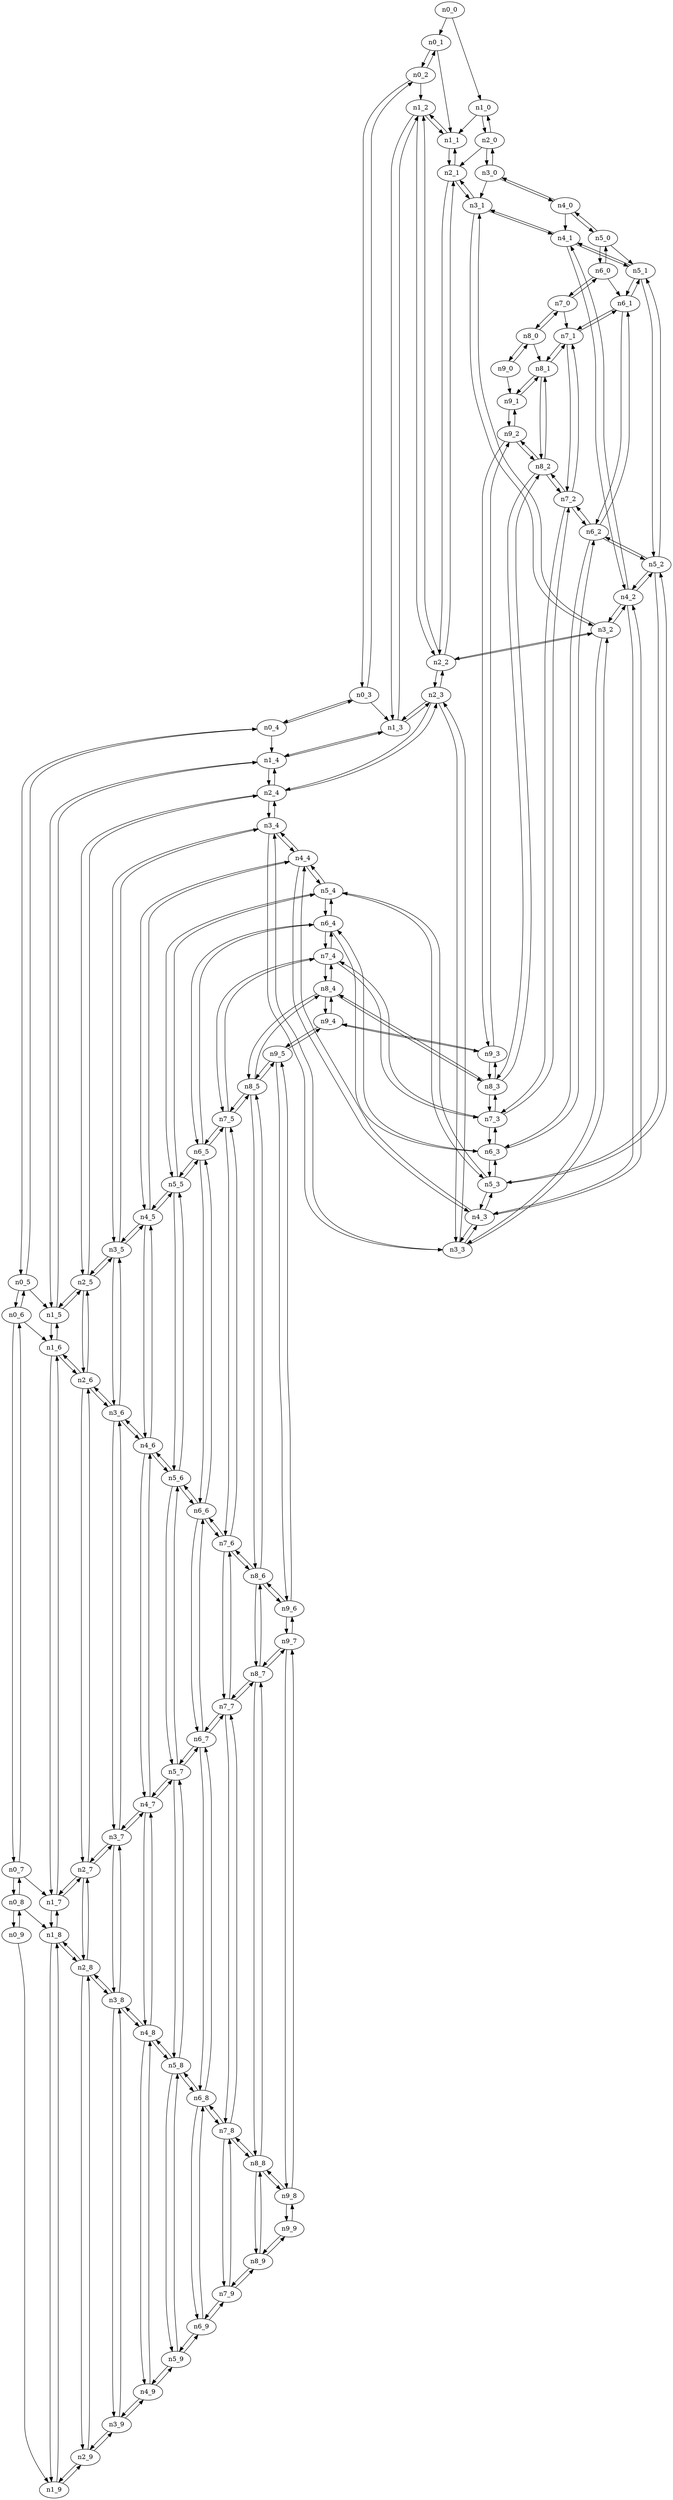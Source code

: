 digraph mapgraph {
n0_0[p="0,0"]
n0_1[p="50,0"]
n0_2[p="100,0"]
n0_3[p="150,0"]
n0_4[p="200,0"]
n0_5[p="250,0"]
n0_6[p="300,0"]
n0_7[p="350,0"]
n0_8[p="400,0"]
n0_9[p="450,0"]
n1_0[p="0,50"]
n1_1[p="50,50"]
n1_2[p="100,50"]
n1_3[p="150,50"]
n1_4[p="200,50"]
n1_5[p="250,50"]
n1_6[p="300,50"]
n1_7[p="350,50"]
n1_8[p="400,50"]
n1_9[p="450,50"]
n2_0[p="0,100"]
n2_1[p="50,100"]
n2_2[p="100,100"]
n2_3[p="150,100"]
n2_4[p="200,100"]
n2_5[p="250,100"]
n2_6[p="300,100"]
n2_7[p="350,100"]
n2_8[p="400,100"]
n2_9[p="450,100"]
n3_0[p="0,150"]
n3_1[p="50,150"]
n3_2[p="100,150"]
n3_3[p="150,150"]
n3_4[p="200,150"]
n3_5[p="250,150"]
n3_6[p="300,150"]
n3_7[p="350,150"]
n3_8[p="400,150"]
n3_9[p="450,150"]
n4_0[p="0,200"]
n4_1[p="50,200"]
n4_2[p="100,200"]
n4_3[p="150,200"]
n4_4[p="200,200"]
n4_5[p="250,200"]
n4_6[p="300,200"]
n4_7[p="350,200"]
n4_8[p="400,200"]
n4_9[p="450,200"]
n5_0[p="0,250"]
n5_1[p="50,250"]
n5_2[p="100,250"]
n5_3[p="150,250"]
n5_4[p="200,250"]
n5_5[p="250,250"]
n5_6[p="300,250"]
n5_7[p="350,250"]
n5_8[p="400,250"]
n5_9[p="450,250"]
n6_0[p="0,300"]
n6_1[p="50,300"]
n6_2[p="100,300"]
n6_3[p="150,300"]
n6_4[p="200,300"]
n6_5[p="250,300"]
n6_6[p="300,300"]
n6_7[p="350,300"]
n6_8[p="400,300"]
n6_9[p="450,300"]
n7_0[p="0,350"]
n7_1[p="50,350"]
n7_2[p="100,350"]
n7_3[p="150,350"]
n7_4[p="200,350"]
n7_5[p="250,350"]
n7_6[p="300,350"]
n7_7[p="350,350"]
n7_8[p="400,350"]
n7_9[p="450,350"]
n8_0[p="0,400"]
n8_1[p="50,400"]
n8_2[p="100,400"]
n8_3[p="150,400"]
n8_4[p="200,400"]
n8_5[p="250,400"]
n8_6[p="300,400"]
n8_7[p="350,400"]
n8_8[p="400,400"]
n8_9[p="450,400"]
n9_0[p="0,450"]
n9_1[p="50,450"]
n9_2[p="100,450"]
n9_3[p="150,450"]
n9_4[p="200,450"]
n9_5[p="250,450"]
n9_6[p="300,450"]
n9_7[p="350,450"]
n9_8[p="400,450"]
n9_9[p="450,450"]
n0_0 -> n0_1[d="50", s="3000"]
n0_0 -> n1_0[d="50", s="3000"]
n0_1 -> n0_2[d="50", s="3000"]
n0_1 -> n1_1[d="50", s="3000"]
n0_2 -> n0_3[d="50", s="3000"]
n0_2 -> n1_2[d="50", s="3000"]
n0_2 -> n0_1[d="50", s="3000"]
n0_3 -> n0_4[d="50", s="3000"]
n0_3 -> n1_3[d="50", s="3000"]
n0_3 -> n0_2[d="50", s="3000"]
n0_4 -> n0_5[d="50", s="3000"]
n0_4 -> n1_4[d="50", s="3000"]
n0_4 -> n0_3[d="50", s="3000"]
n0_5 -> n0_6[d="50", s="3000"]
n0_5 -> n1_5[d="50", s="3000"]
n0_5 -> n0_4[d="50", s="3000"]
n0_6 -> n0_7[d="50", s="3000"]
n0_6 -> n1_6[d="50", s="3000"]
n0_6 -> n0_5[d="50", s="3000"]
n0_7 -> n0_8[d="50", s="3000"]
n0_7 -> n1_7[d="50", s="3000"]
n0_7 -> n0_6[d="50", s="3000"]
n0_8 -> n0_9[d="50", s="3000"]
n0_8 -> n1_8[d="50", s="3000"]
n0_8 -> n0_7[d="50", s="3000"]
n0_9 -> n1_9[d="50", s="3000"]
n0_9 -> n0_8[d="50", s="3000"]
n1_0 -> n1_1[d="50", s="3000"]
n1_0 -> n2_0[d="50", s="3000"]
n1_1 -> n1_2[d="50", s="3000"]
n1_1 -> n2_1[d="50", s="3000"]
n1_2 -> n1_3[d="50", s="3000"]
n1_2 -> n2_2[d="50", s="3000"]
n1_2 -> n1_1[d="50", s="3000"]
n1_3 -> n1_4[d="50", s="3000"]
n1_3 -> n2_3[d="50", s="3000"]
n1_3 -> n1_2[d="50", s="3000"]
n1_4 -> n1_5[d="50", s="3000"]
n1_4 -> n2_4[d="50", s="3000"]
n1_4 -> n1_3[d="50", s="3000"]
n1_5 -> n1_6[d="50", s="3000"]
n1_5 -> n2_5[d="50", s="3000"]
n1_5 -> n1_4[d="50", s="3000"]
n1_6 -> n1_7[d="50", s="3000"]
n1_6 -> n2_6[d="50", s="3000"]
n1_6 -> n1_5[d="50", s="3000"]
n1_7 -> n1_8[d="50", s="3000"]
n1_7 -> n2_7[d="50", s="3000"]
n1_7 -> n1_6[d="50", s="3000"]
n1_8 -> n1_9[d="50", s="3000"]
n1_8 -> n2_8[d="50", s="3000"]
n1_8 -> n1_7[d="50", s="3000"]
n1_9 -> n2_9[d="50", s="3000"]
n1_9 -> n1_8[d="50", s="3000"]
n2_0 -> n1_0[d="50", s="3000"]
n2_0 -> n2_1[d="50", s="3000"]
n2_0 -> n3_0[d="50", s="3000"]
n2_1 -> n1_1[d="50", s="3000"]
n2_1 -> n2_2[d="50", s="3000"]
n2_1 -> n3_1[d="50", s="3000"]
n2_2 -> n1_2[d="50", s="3000"]
n2_2 -> n2_3[d="50", s="3000"]
n2_2 -> n3_2[d="50", s="3000"]
n2_2 -> n2_1[d="50", s="3000"]
n2_3 -> n1_3[d="50", s="3000"]
n2_3 -> n2_4[d="50", s="3000"]
n2_3 -> n3_3[d="50", s="3000"]
n2_3 -> n2_2[d="50", s="3000"]
n2_4 -> n1_4[d="50", s="3000"]
n2_4 -> n2_5[d="50", s="3000"]
n2_4 -> n3_4[d="50", s="3000"]
n2_4 -> n2_3[d="50", s="3000"]
n2_5 -> n1_5[d="50", s="3000"]
n2_5 -> n2_6[d="50", s="3000"]
n2_5 -> n3_5[d="50", s="3000"]
n2_5 -> n2_4[d="50", s="3000"]
n2_6 -> n1_6[d="50", s="3000"]
n2_6 -> n2_7[d="50", s="3000"]
n2_6 -> n3_6[d="50", s="3000"]
n2_6 -> n2_5[d="50", s="3000"]
n2_7 -> n1_7[d="50", s="3000"]
n2_7 -> n2_8[d="50", s="3000"]
n2_7 -> n3_7[d="50", s="3000"]
n2_7 -> n2_6[d="50", s="3000"]
n2_8 -> n1_8[d="50", s="3000"]
n2_8 -> n2_9[d="50", s="3000"]
n2_8 -> n3_8[d="50", s="3000"]
n2_8 -> n2_7[d="50", s="3000"]
n2_9 -> n1_9[d="50", s="3000"]
n2_9 -> n3_9[d="50", s="3000"]
n2_9 -> n2_8[d="50", s="3000"]
n3_0 -> n2_0[d="50", s="3000"]
n3_0 -> n3_1[d="50", s="3000"]
n3_0 -> n4_0[d="50", s="3000"]
n3_1 -> n2_1[d="50", s="3000"]
n3_1 -> n3_2[d="50", s="3000"]
n3_1 -> n4_1[d="50", s="3000"]
n3_2 -> n2_2[d="50", s="3000"]
n3_2 -> n3_3[d="50", s="3000"]
n3_2 -> n4_2[d="50", s="3000"]
n3_2 -> n3_1[d="50", s="3000"]
n3_3 -> n2_3[d="50", s="3000"]
n3_3 -> n3_4[d="50", s="3000"]
n3_3 -> n4_3[d="50", s="3000"]
n3_3 -> n3_2[d="50", s="3000"]
n3_4 -> n2_4[d="50", s="3000"]
n3_4 -> n3_5[d="50", s="3000"]
n3_4 -> n4_4[d="50", s="3000"]
n3_4 -> n3_3[d="50", s="3000"]
n3_5 -> n2_5[d="50", s="3000"]
n3_5 -> n3_6[d="50", s="3000"]
n3_5 -> n4_5[d="50", s="3000"]
n3_5 -> n3_4[d="50", s="3000"]
n3_6 -> n2_6[d="50", s="3000"]
n3_6 -> n3_7[d="50", s="3000"]
n3_6 -> n4_6[d="50", s="3000"]
n3_6 -> n3_5[d="50", s="3000"]
n3_7 -> n2_7[d="50", s="3000"]
n3_7 -> n3_8[d="50", s="3000"]
n3_7 -> n4_7[d="50", s="3000"]
n3_7 -> n3_6[d="50", s="3000"]
n3_8 -> n2_8[d="50", s="3000"]
n3_8 -> n3_9[d="50", s="3000"]
n3_8 -> n4_8[d="50", s="3000"]
n3_8 -> n3_7[d="50", s="3000"]
n3_9 -> n2_9[d="50", s="3000"]
n3_9 -> n4_9[d="50", s="3000"]
n3_9 -> n3_8[d="50", s="3000"]
n4_0 -> n3_0[d="50", s="3000"]
n4_0 -> n4_1[d="50", s="3000"]
n4_0 -> n5_0[d="50", s="3000"]
n4_1 -> n3_1[d="50", s="3000"]
n4_1 -> n4_2[d="50", s="3000"]
n4_1 -> n5_1[d="50", s="3000"]
n4_2 -> n3_2[d="50", s="3000"]
n4_2 -> n4_3[d="50", s="3000"]
n4_2 -> n5_2[d="50", s="3000"]
n4_2 -> n4_1[d="50", s="3000"]
n4_3 -> n3_3[d="50", s="3000"]
n4_3 -> n4_4[d="50", s="3000"]
n4_3 -> n5_3[d="50", s="3000"]
n4_3 -> n4_2[d="50", s="3000"]
n4_4 -> n3_4[d="50", s="3000"]
n4_4 -> n4_5[d="50", s="3000"]
n4_4 -> n5_4[d="50", s="3000"]
n4_4 -> n4_3[d="50", s="3000"]
n4_5 -> n3_5[d="50", s="3000"]
n4_5 -> n4_6[d="50", s="3000"]
n4_5 -> n5_5[d="50", s="3000"]
n4_5 -> n4_4[d="50", s="3000"]
n4_6 -> n3_6[d="50", s="3000"]
n4_6 -> n4_7[d="50", s="3000"]
n4_6 -> n5_6[d="50", s="3000"]
n4_6 -> n4_5[d="50", s="3000"]
n4_7 -> n3_7[d="50", s="3000"]
n4_7 -> n4_8[d="50", s="3000"]
n4_7 -> n5_7[d="50", s="3000"]
n4_7 -> n4_6[d="50", s="3000"]
n4_8 -> n3_8[d="50", s="3000"]
n4_8 -> n4_9[d="50", s="3000"]
n4_8 -> n5_8[d="50", s="3000"]
n4_8 -> n4_7[d="50", s="3000"]
n4_9 -> n3_9[d="50", s="3000"]
n4_9 -> n5_9[d="50", s="3000"]
n4_9 -> n4_8[d="50", s="3000"]
n5_0 -> n4_0[d="50", s="3000"]
n5_0 -> n5_1[d="50", s="3000"]
n5_0 -> n6_0[d="50", s="3000"]
n5_1 -> n4_1[d="50", s="3000"]
n5_1 -> n5_2[d="50", s="3000"]
n5_1 -> n6_1[d="50", s="3000"]
n5_2 -> n4_2[d="50", s="3000"]
n5_2 -> n5_3[d="50", s="3000"]
n5_2 -> n6_2[d="50", s="3000"]
n5_2 -> n5_1[d="50", s="3000"]
n5_3 -> n4_3[d="50", s="3000"]
n5_3 -> n5_4[d="50", s="3000"]
n5_3 -> n6_3[d="50", s="3000"]
n5_3 -> n5_2[d="50", s="3000"]
n5_4 -> n4_4[d="50", s="3000"]
n5_4 -> n5_5[d="50", s="3000"]
n5_4 -> n6_4[d="50", s="3000"]
n5_4 -> n5_3[d="50", s="3000"]
n5_5 -> n4_5[d="50", s="3000"]
n5_5 -> n5_6[d="50", s="3000"]
n5_5 -> n6_5[d="50", s="3000"]
n5_5 -> n5_4[d="50", s="3000"]
n5_6 -> n4_6[d="50", s="3000"]
n5_6 -> n5_7[d="50", s="3000"]
n5_6 -> n6_6[d="50", s="3000"]
n5_6 -> n5_5[d="50", s="3000"]
n5_7 -> n4_7[d="50", s="3000"]
n5_7 -> n5_8[d="50", s="3000"]
n5_7 -> n6_7[d="50", s="3000"]
n5_7 -> n5_6[d="50", s="3000"]
n5_8 -> n4_8[d="50", s="3000"]
n5_8 -> n5_9[d="50", s="3000"]
n5_8 -> n6_8[d="50", s="3000"]
n5_8 -> n5_7[d="50", s="3000"]
n5_9 -> n4_9[d="50", s="3000"]
n5_9 -> n6_9[d="50", s="3000"]
n5_9 -> n5_8[d="50", s="3000"]
n6_0 -> n5_0[d="50", s="3000"]
n6_0 -> n6_1[d="50", s="3000"]
n6_0 -> n7_0[d="50", s="3000"]
n6_1 -> n5_1[d="50", s="3000"]
n6_1 -> n6_2[d="50", s="3000"]
n6_1 -> n7_1[d="50", s="3000"]
n6_2 -> n5_2[d="50", s="3000"]
n6_2 -> n6_3[d="50", s="3000"]
n6_2 -> n7_2[d="50", s="3000"]
n6_2 -> n6_1[d="50", s="3000"]
n6_3 -> n5_3[d="50", s="3000"]
n6_3 -> n6_4[d="50", s="3000"]
n6_3 -> n7_3[d="50", s="3000"]
n6_3 -> n6_2[d="50", s="3000"]
n6_4 -> n5_4[d="50", s="3000"]
n6_4 -> n6_5[d="50", s="3000"]
n6_4 -> n7_4[d="50", s="3000"]
n6_4 -> n6_3[d="50", s="3000"]
n6_5 -> n5_5[d="50", s="3000"]
n6_5 -> n6_6[d="50", s="3000"]
n6_5 -> n7_5[d="50", s="3000"]
n6_5 -> n6_4[d="50", s="3000"]
n6_6 -> n5_6[d="50", s="3000"]
n6_6 -> n6_7[d="50", s="3000"]
n6_6 -> n7_6[d="50", s="3000"]
n6_6 -> n6_5[d="50", s="3000"]
n6_7 -> n5_7[d="50", s="3000"]
n6_7 -> n6_8[d="50", s="3000"]
n6_7 -> n7_7[d="50", s="3000"]
n6_7 -> n6_6[d="50", s="3000"]
n6_8 -> n5_8[d="50", s="3000"]
n6_8 -> n6_9[d="50", s="3000"]
n6_8 -> n7_8[d="50", s="3000"]
n6_8 -> n6_7[d="50", s="3000"]
n6_9 -> n5_9[d="50", s="3000"]
n6_9 -> n7_9[d="50", s="3000"]
n6_9 -> n6_8[d="50", s="3000"]
n7_0 -> n6_0[d="50", s="3000"]
n7_0 -> n7_1[d="50", s="3000"]
n7_0 -> n8_0[d="50", s="3000"]
n7_1 -> n6_1[d="50", s="3000"]
n7_1 -> n7_2[d="50", s="3000"]
n7_1 -> n8_1[d="50", s="3000"]
n7_2 -> n6_2[d="50", s="3000"]
n7_2 -> n7_3[d="50", s="3000"]
n7_2 -> n8_2[d="50", s="3000"]
n7_2 -> n7_1[d="50", s="3000"]
n7_3 -> n6_3[d="50", s="3000"]
n7_3 -> n7_4[d="50", s="3000"]
n7_3 -> n8_3[d="50", s="3000"]
n7_3 -> n7_2[d="50", s="3000"]
n7_4 -> n6_4[d="50", s="3000"]
n7_4 -> n7_5[d="50", s="3000"]
n7_4 -> n8_4[d="50", s="3000"]
n7_4 -> n7_3[d="50", s="3000"]
n7_5 -> n6_5[d="50", s="3000"]
n7_5 -> n7_6[d="50", s="3000"]
n7_5 -> n8_5[d="50", s="3000"]
n7_5 -> n7_4[d="50", s="3000"]
n7_6 -> n6_6[d="50", s="3000"]
n7_6 -> n7_7[d="50", s="3000"]
n7_6 -> n8_6[d="50", s="3000"]
n7_6 -> n7_5[d="50", s="3000"]
n7_7 -> n6_7[d="50", s="3000"]
n7_7 -> n7_8[d="50", s="3000"]
n7_7 -> n8_7[d="50", s="3000"]
n7_7 -> n7_6[d="50", s="3000"]
n7_8 -> n6_8[d="50", s="3000"]
n7_8 -> n7_9[d="50", s="3000"]
n7_8 -> n8_8[d="50", s="3000"]
n7_8 -> n7_7[d="50", s="3000"]
n7_9 -> n6_9[d="50", s="3000"]
n7_9 -> n8_9[d="50", s="3000"]
n7_9 -> n7_8[d="50", s="3000"]
n8_0 -> n7_0[d="50", s="3000"]
n8_0 -> n8_1[d="50", s="3000"]
n8_0 -> n9_0[d="50", s="3000"]
n8_1 -> n7_1[d="50", s="3000"]
n8_1 -> n8_2[d="50", s="3000"]
n8_1 -> n9_1[d="50", s="3000"]
n8_2 -> n7_2[d="50", s="3000"]
n8_2 -> n8_3[d="50", s="3000"]
n8_2 -> n9_2[d="50", s="3000"]
n8_2 -> n8_1[d="50", s="3000"]
n8_3 -> n7_3[d="50", s="3000"]
n8_3 -> n8_4[d="50", s="3000"]
n8_3 -> n9_3[d="50", s="3000"]
n8_3 -> n8_2[d="50", s="3000"]
n8_4 -> n7_4[d="50", s="3000"]
n8_4 -> n8_5[d="50", s="3000"]
n8_4 -> n9_4[d="50", s="3000"]
n8_4 -> n8_3[d="50", s="3000"]
n8_5 -> n7_5[d="50", s="3000"]
n8_5 -> n8_6[d="50", s="3000"]
n8_5 -> n9_5[d="50", s="3000"]
n8_5 -> n8_4[d="50", s="3000"]
n8_6 -> n7_6[d="50", s="3000"]
n8_6 -> n8_7[d="50", s="3000"]
n8_6 -> n9_6[d="50", s="3000"]
n8_6 -> n8_5[d="50", s="3000"]
n8_7 -> n7_7[d="50", s="3000"]
n8_7 -> n8_8[d="50", s="3000"]
n8_7 -> n9_7[d="50", s="3000"]
n8_7 -> n8_6[d="50", s="3000"]
n8_8 -> n7_8[d="50", s="3000"]
n8_8 -> n8_9[d="50", s="3000"]
n8_8 -> n9_8[d="50", s="3000"]
n8_8 -> n8_7[d="50", s="3000"]
n8_9 -> n7_9[d="50", s="3000"]
n8_9 -> n9_9[d="50", s="3000"]
n8_9 -> n8_8[d="50", s="3000"]
n9_0 -> n8_0[d="50", s="3000"]
n9_0 -> n9_1[d="50", s="3000"]
n9_1 -> n8_1[d="50", s="3000"]
n9_1 -> n9_2[d="50", s="3000"]
n9_2 -> n8_2[d="50", s="3000"]
n9_2 -> n9_3[d="50", s="3000"]
n9_2 -> n9_1[d="50", s="3000"]
n9_3 -> n8_3[d="50", s="3000"]
n9_3 -> n9_4[d="50", s="3000"]
n9_3 -> n9_2[d="50", s="3000"]
n9_4 -> n8_4[d="50", s="3000"]
n9_4 -> n9_5[d="50", s="3000"]
n9_4 -> n9_3[d="50", s="3000"]
n9_5 -> n8_5[d="50", s="3000"]
n9_5 -> n9_6[d="50", s="3000"]
n9_5 -> n9_4[d="50", s="3000"]
n9_6 -> n8_6[d="50", s="3000"]
n9_6 -> n9_7[d="50", s="3000"]
n9_6 -> n9_5[d="50", s="3000"]
n9_7 -> n8_7[d="50", s="3000"]
n9_7 -> n9_8[d="50", s="3000"]
n9_7 -> n9_6[d="50", s="3000"]
n9_8 -> n8_8[d="50", s="3000"]
n9_8 -> n9_9[d="50", s="3000"]
n9_8 -> n9_7[d="50", s="3000"]
n9_9 -> n8_9[d="50", s="3000"]
n9_9 -> n9_8[d="50", s="3000"]
}
